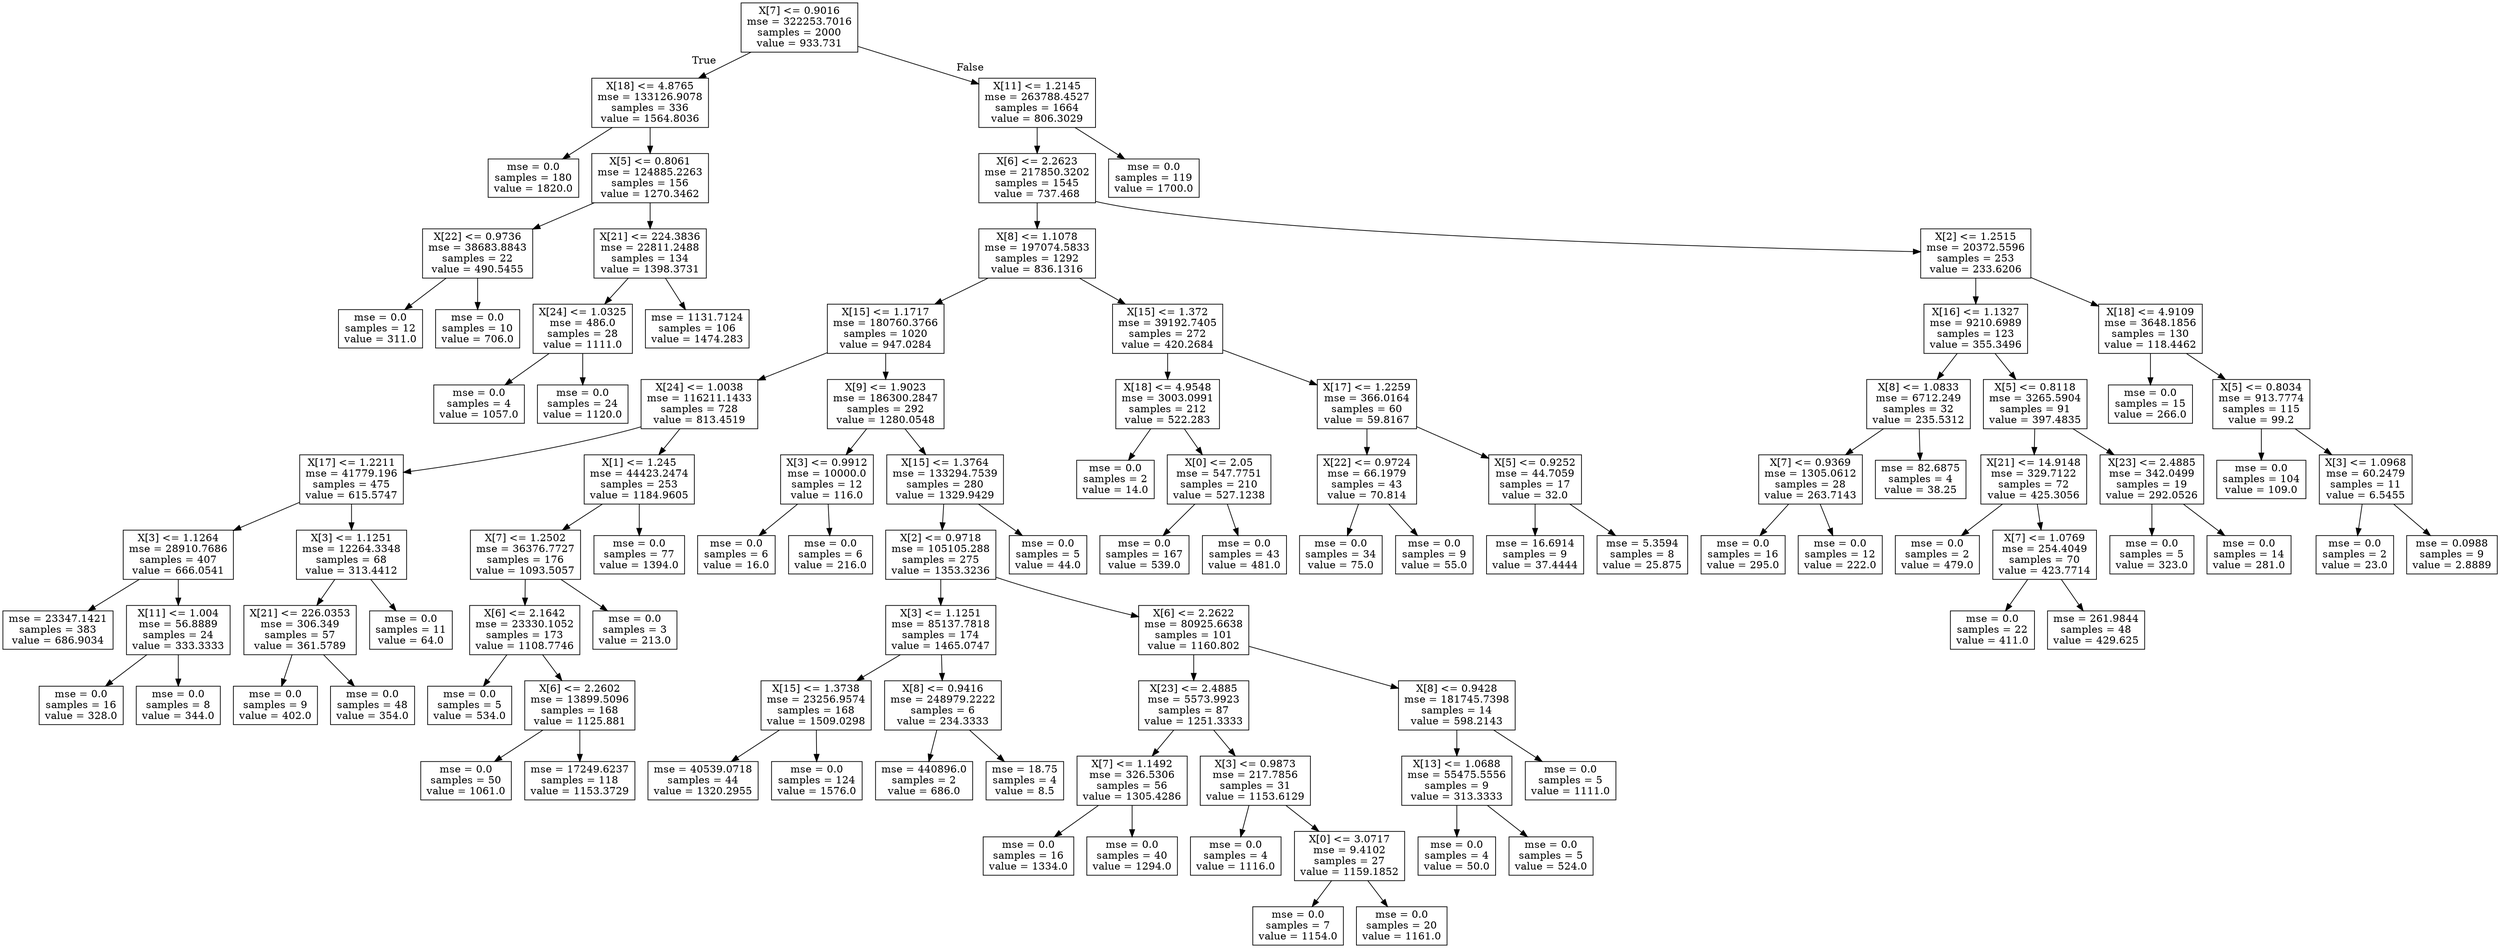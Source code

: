digraph Tree {
node [shape=box] ;
0 [label="X[7] <= 0.9016\nmse = 322253.7016\nsamples = 2000\nvalue = 933.731"] ;
1 [label="X[18] <= 4.8765\nmse = 133126.9078\nsamples = 336\nvalue = 1564.8036"] ;
0 -> 1 [labeldistance=2.5, labelangle=45, headlabel="True"] ;
2 [label="mse = 0.0\nsamples = 180\nvalue = 1820.0"] ;
1 -> 2 ;
3 [label="X[5] <= 0.8061\nmse = 124885.2263\nsamples = 156\nvalue = 1270.3462"] ;
1 -> 3 ;
4 [label="X[22] <= 0.9736\nmse = 38683.8843\nsamples = 22\nvalue = 490.5455"] ;
3 -> 4 ;
5 [label="mse = 0.0\nsamples = 12\nvalue = 311.0"] ;
4 -> 5 ;
6 [label="mse = 0.0\nsamples = 10\nvalue = 706.0"] ;
4 -> 6 ;
7 [label="X[21] <= 224.3836\nmse = 22811.2488\nsamples = 134\nvalue = 1398.3731"] ;
3 -> 7 ;
8 [label="X[24] <= 1.0325\nmse = 486.0\nsamples = 28\nvalue = 1111.0"] ;
7 -> 8 ;
9 [label="mse = 0.0\nsamples = 4\nvalue = 1057.0"] ;
8 -> 9 ;
10 [label="mse = 0.0\nsamples = 24\nvalue = 1120.0"] ;
8 -> 10 ;
11 [label="mse = 1131.7124\nsamples = 106\nvalue = 1474.283"] ;
7 -> 11 ;
12 [label="X[11] <= 1.2145\nmse = 263788.4527\nsamples = 1664\nvalue = 806.3029"] ;
0 -> 12 [labeldistance=2.5, labelangle=-45, headlabel="False"] ;
13 [label="X[6] <= 2.2623\nmse = 217850.3202\nsamples = 1545\nvalue = 737.468"] ;
12 -> 13 ;
14 [label="X[8] <= 1.1078\nmse = 197074.5833\nsamples = 1292\nvalue = 836.1316"] ;
13 -> 14 ;
15 [label="X[15] <= 1.1717\nmse = 180760.3766\nsamples = 1020\nvalue = 947.0284"] ;
14 -> 15 ;
16 [label="X[24] <= 1.0038\nmse = 116211.1433\nsamples = 728\nvalue = 813.4519"] ;
15 -> 16 ;
17 [label="X[17] <= 1.2211\nmse = 41779.196\nsamples = 475\nvalue = 615.5747"] ;
16 -> 17 ;
18 [label="X[3] <= 1.1264\nmse = 28910.7686\nsamples = 407\nvalue = 666.0541"] ;
17 -> 18 ;
19 [label="mse = 23347.1421\nsamples = 383\nvalue = 686.9034"] ;
18 -> 19 ;
20 [label="X[11] <= 1.004\nmse = 56.8889\nsamples = 24\nvalue = 333.3333"] ;
18 -> 20 ;
21 [label="mse = 0.0\nsamples = 16\nvalue = 328.0"] ;
20 -> 21 ;
22 [label="mse = 0.0\nsamples = 8\nvalue = 344.0"] ;
20 -> 22 ;
23 [label="X[3] <= 1.1251\nmse = 12264.3348\nsamples = 68\nvalue = 313.4412"] ;
17 -> 23 ;
24 [label="X[21] <= 226.0353\nmse = 306.349\nsamples = 57\nvalue = 361.5789"] ;
23 -> 24 ;
25 [label="mse = 0.0\nsamples = 9\nvalue = 402.0"] ;
24 -> 25 ;
26 [label="mse = 0.0\nsamples = 48\nvalue = 354.0"] ;
24 -> 26 ;
27 [label="mse = 0.0\nsamples = 11\nvalue = 64.0"] ;
23 -> 27 ;
28 [label="X[1] <= 1.245\nmse = 44423.2474\nsamples = 253\nvalue = 1184.9605"] ;
16 -> 28 ;
29 [label="X[7] <= 1.2502\nmse = 36376.7727\nsamples = 176\nvalue = 1093.5057"] ;
28 -> 29 ;
30 [label="X[6] <= 2.1642\nmse = 23330.1052\nsamples = 173\nvalue = 1108.7746"] ;
29 -> 30 ;
31 [label="mse = 0.0\nsamples = 5\nvalue = 534.0"] ;
30 -> 31 ;
32 [label="X[6] <= 2.2602\nmse = 13899.5096\nsamples = 168\nvalue = 1125.881"] ;
30 -> 32 ;
33 [label="mse = 0.0\nsamples = 50\nvalue = 1061.0"] ;
32 -> 33 ;
34 [label="mse = 17249.6237\nsamples = 118\nvalue = 1153.3729"] ;
32 -> 34 ;
35 [label="mse = 0.0\nsamples = 3\nvalue = 213.0"] ;
29 -> 35 ;
36 [label="mse = 0.0\nsamples = 77\nvalue = 1394.0"] ;
28 -> 36 ;
37 [label="X[9] <= 1.9023\nmse = 186300.2847\nsamples = 292\nvalue = 1280.0548"] ;
15 -> 37 ;
38 [label="X[3] <= 0.9912\nmse = 10000.0\nsamples = 12\nvalue = 116.0"] ;
37 -> 38 ;
39 [label="mse = 0.0\nsamples = 6\nvalue = 16.0"] ;
38 -> 39 ;
40 [label="mse = 0.0\nsamples = 6\nvalue = 216.0"] ;
38 -> 40 ;
41 [label="X[15] <= 1.3764\nmse = 133294.7539\nsamples = 280\nvalue = 1329.9429"] ;
37 -> 41 ;
42 [label="X[2] <= 0.9718\nmse = 105105.288\nsamples = 275\nvalue = 1353.3236"] ;
41 -> 42 ;
43 [label="X[3] <= 1.1251\nmse = 85137.7818\nsamples = 174\nvalue = 1465.0747"] ;
42 -> 43 ;
44 [label="X[15] <= 1.3738\nmse = 23256.9574\nsamples = 168\nvalue = 1509.0298"] ;
43 -> 44 ;
45 [label="mse = 40539.0718\nsamples = 44\nvalue = 1320.2955"] ;
44 -> 45 ;
46 [label="mse = 0.0\nsamples = 124\nvalue = 1576.0"] ;
44 -> 46 ;
47 [label="X[8] <= 0.9416\nmse = 248979.2222\nsamples = 6\nvalue = 234.3333"] ;
43 -> 47 ;
48 [label="mse = 440896.0\nsamples = 2\nvalue = 686.0"] ;
47 -> 48 ;
49 [label="mse = 18.75\nsamples = 4\nvalue = 8.5"] ;
47 -> 49 ;
50 [label="X[6] <= 2.2622\nmse = 80925.6638\nsamples = 101\nvalue = 1160.802"] ;
42 -> 50 ;
51 [label="X[23] <= 2.4885\nmse = 5573.9923\nsamples = 87\nvalue = 1251.3333"] ;
50 -> 51 ;
52 [label="X[7] <= 1.1492\nmse = 326.5306\nsamples = 56\nvalue = 1305.4286"] ;
51 -> 52 ;
53 [label="mse = 0.0\nsamples = 16\nvalue = 1334.0"] ;
52 -> 53 ;
54 [label="mse = 0.0\nsamples = 40\nvalue = 1294.0"] ;
52 -> 54 ;
55 [label="X[3] <= 0.9873\nmse = 217.7856\nsamples = 31\nvalue = 1153.6129"] ;
51 -> 55 ;
56 [label="mse = 0.0\nsamples = 4\nvalue = 1116.0"] ;
55 -> 56 ;
57 [label="X[0] <= 3.0717\nmse = 9.4102\nsamples = 27\nvalue = 1159.1852"] ;
55 -> 57 ;
58 [label="mse = 0.0\nsamples = 7\nvalue = 1154.0"] ;
57 -> 58 ;
59 [label="mse = 0.0\nsamples = 20\nvalue = 1161.0"] ;
57 -> 59 ;
60 [label="X[8] <= 0.9428\nmse = 181745.7398\nsamples = 14\nvalue = 598.2143"] ;
50 -> 60 ;
61 [label="X[13] <= 1.0688\nmse = 55475.5556\nsamples = 9\nvalue = 313.3333"] ;
60 -> 61 ;
62 [label="mse = 0.0\nsamples = 4\nvalue = 50.0"] ;
61 -> 62 ;
63 [label="mse = 0.0\nsamples = 5\nvalue = 524.0"] ;
61 -> 63 ;
64 [label="mse = 0.0\nsamples = 5\nvalue = 1111.0"] ;
60 -> 64 ;
65 [label="mse = 0.0\nsamples = 5\nvalue = 44.0"] ;
41 -> 65 ;
66 [label="X[15] <= 1.372\nmse = 39192.7405\nsamples = 272\nvalue = 420.2684"] ;
14 -> 66 ;
67 [label="X[18] <= 4.9548\nmse = 3003.0991\nsamples = 212\nvalue = 522.283"] ;
66 -> 67 ;
68 [label="mse = 0.0\nsamples = 2\nvalue = 14.0"] ;
67 -> 68 ;
69 [label="X[0] <= 2.05\nmse = 547.7751\nsamples = 210\nvalue = 527.1238"] ;
67 -> 69 ;
70 [label="mse = 0.0\nsamples = 167\nvalue = 539.0"] ;
69 -> 70 ;
71 [label="mse = 0.0\nsamples = 43\nvalue = 481.0"] ;
69 -> 71 ;
72 [label="X[17] <= 1.2259\nmse = 366.0164\nsamples = 60\nvalue = 59.8167"] ;
66 -> 72 ;
73 [label="X[22] <= 0.9724\nmse = 66.1979\nsamples = 43\nvalue = 70.814"] ;
72 -> 73 ;
74 [label="mse = 0.0\nsamples = 34\nvalue = 75.0"] ;
73 -> 74 ;
75 [label="mse = 0.0\nsamples = 9\nvalue = 55.0"] ;
73 -> 75 ;
76 [label="X[5] <= 0.9252\nmse = 44.7059\nsamples = 17\nvalue = 32.0"] ;
72 -> 76 ;
77 [label="mse = 16.6914\nsamples = 9\nvalue = 37.4444"] ;
76 -> 77 ;
78 [label="mse = 5.3594\nsamples = 8\nvalue = 25.875"] ;
76 -> 78 ;
79 [label="X[2] <= 1.2515\nmse = 20372.5596\nsamples = 253\nvalue = 233.6206"] ;
13 -> 79 ;
80 [label="X[16] <= 1.1327\nmse = 9210.6989\nsamples = 123\nvalue = 355.3496"] ;
79 -> 80 ;
81 [label="X[8] <= 1.0833\nmse = 6712.249\nsamples = 32\nvalue = 235.5312"] ;
80 -> 81 ;
82 [label="X[7] <= 0.9369\nmse = 1305.0612\nsamples = 28\nvalue = 263.7143"] ;
81 -> 82 ;
83 [label="mse = 0.0\nsamples = 16\nvalue = 295.0"] ;
82 -> 83 ;
84 [label="mse = 0.0\nsamples = 12\nvalue = 222.0"] ;
82 -> 84 ;
85 [label="mse = 82.6875\nsamples = 4\nvalue = 38.25"] ;
81 -> 85 ;
86 [label="X[5] <= 0.8118\nmse = 3265.5904\nsamples = 91\nvalue = 397.4835"] ;
80 -> 86 ;
87 [label="X[21] <= 14.9148\nmse = 329.7122\nsamples = 72\nvalue = 425.3056"] ;
86 -> 87 ;
88 [label="mse = 0.0\nsamples = 2\nvalue = 479.0"] ;
87 -> 88 ;
89 [label="X[7] <= 1.0769\nmse = 254.4049\nsamples = 70\nvalue = 423.7714"] ;
87 -> 89 ;
90 [label="mse = 0.0\nsamples = 22\nvalue = 411.0"] ;
89 -> 90 ;
91 [label="mse = 261.9844\nsamples = 48\nvalue = 429.625"] ;
89 -> 91 ;
92 [label="X[23] <= 2.4885\nmse = 342.0499\nsamples = 19\nvalue = 292.0526"] ;
86 -> 92 ;
93 [label="mse = 0.0\nsamples = 5\nvalue = 323.0"] ;
92 -> 93 ;
94 [label="mse = 0.0\nsamples = 14\nvalue = 281.0"] ;
92 -> 94 ;
95 [label="X[18] <= 4.9109\nmse = 3648.1856\nsamples = 130\nvalue = 118.4462"] ;
79 -> 95 ;
96 [label="mse = 0.0\nsamples = 15\nvalue = 266.0"] ;
95 -> 96 ;
97 [label="X[5] <= 0.8034\nmse = 913.7774\nsamples = 115\nvalue = 99.2"] ;
95 -> 97 ;
98 [label="mse = 0.0\nsamples = 104\nvalue = 109.0"] ;
97 -> 98 ;
99 [label="X[3] <= 1.0968\nmse = 60.2479\nsamples = 11\nvalue = 6.5455"] ;
97 -> 99 ;
100 [label="mse = 0.0\nsamples = 2\nvalue = 23.0"] ;
99 -> 100 ;
101 [label="mse = 0.0988\nsamples = 9\nvalue = 2.8889"] ;
99 -> 101 ;
102 [label="mse = 0.0\nsamples = 119\nvalue = 1700.0"] ;
12 -> 102 ;
}